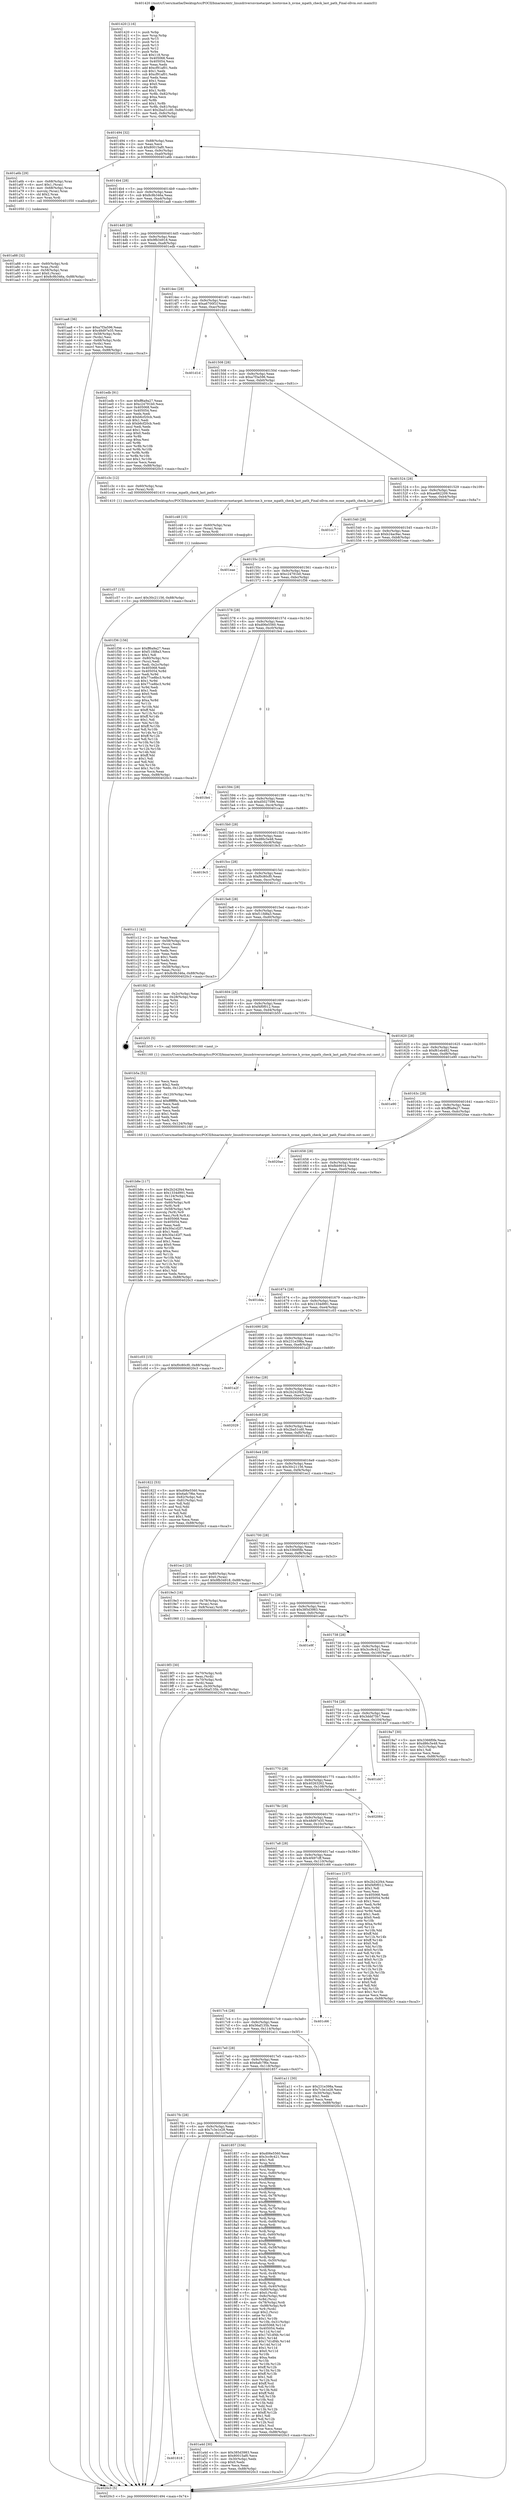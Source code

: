 digraph "0x401420" {
  label = "0x401420 (/mnt/c/Users/mathe/Desktop/tcc/POCII/binaries/extr_linuxdriversnvmetarget..hostnvme.h_nvme_mpath_check_last_path_Final-ollvm.out::main(0))"
  labelloc = "t"
  node[shape=record]

  Entry [label="",width=0.3,height=0.3,shape=circle,fillcolor=black,style=filled]
  "0x401494" [label="{
     0x401494 [32]\l
     | [instrs]\l
     &nbsp;&nbsp;0x401494 \<+6\>: mov -0x88(%rbp),%eax\l
     &nbsp;&nbsp;0x40149a \<+2\>: mov %eax,%ecx\l
     &nbsp;&nbsp;0x40149c \<+6\>: sub $0x80015af0,%ecx\l
     &nbsp;&nbsp;0x4014a2 \<+6\>: mov %eax,-0x9c(%rbp)\l
     &nbsp;&nbsp;0x4014a8 \<+6\>: mov %ecx,-0xa0(%rbp)\l
     &nbsp;&nbsp;0x4014ae \<+6\>: je 0000000000401a6b \<main+0x64b\>\l
  }"]
  "0x401a6b" [label="{
     0x401a6b [29]\l
     | [instrs]\l
     &nbsp;&nbsp;0x401a6b \<+4\>: mov -0x68(%rbp),%rax\l
     &nbsp;&nbsp;0x401a6f \<+6\>: movl $0x1,(%rax)\l
     &nbsp;&nbsp;0x401a75 \<+4\>: mov -0x68(%rbp),%rax\l
     &nbsp;&nbsp;0x401a79 \<+3\>: movslq (%rax),%rax\l
     &nbsp;&nbsp;0x401a7c \<+4\>: shl $0x2,%rax\l
     &nbsp;&nbsp;0x401a80 \<+3\>: mov %rax,%rdi\l
     &nbsp;&nbsp;0x401a83 \<+5\>: call 0000000000401050 \<malloc@plt\>\l
     | [calls]\l
     &nbsp;&nbsp;0x401050 \{1\} (unknown)\l
  }"]
  "0x4014b4" [label="{
     0x4014b4 [28]\l
     | [instrs]\l
     &nbsp;&nbsp;0x4014b4 \<+5\>: jmp 00000000004014b9 \<main+0x99\>\l
     &nbsp;&nbsp;0x4014b9 \<+6\>: mov -0x9c(%rbp),%eax\l
     &nbsp;&nbsp;0x4014bf \<+5\>: sub $0x8c9b346a,%eax\l
     &nbsp;&nbsp;0x4014c4 \<+6\>: mov %eax,-0xa4(%rbp)\l
     &nbsp;&nbsp;0x4014ca \<+6\>: je 0000000000401aa8 \<main+0x688\>\l
  }"]
  Exit [label="",width=0.3,height=0.3,shape=circle,fillcolor=black,style=filled,peripheries=2]
  "0x401aa8" [label="{
     0x401aa8 [36]\l
     | [instrs]\l
     &nbsp;&nbsp;0x401aa8 \<+5\>: mov $0xa7f3a596,%eax\l
     &nbsp;&nbsp;0x401aad \<+5\>: mov $0x48d97e35,%ecx\l
     &nbsp;&nbsp;0x401ab2 \<+4\>: mov -0x58(%rbp),%rdx\l
     &nbsp;&nbsp;0x401ab6 \<+2\>: mov (%rdx),%esi\l
     &nbsp;&nbsp;0x401ab8 \<+4\>: mov -0x68(%rbp),%rdx\l
     &nbsp;&nbsp;0x401abc \<+2\>: cmp (%rdx),%esi\l
     &nbsp;&nbsp;0x401abe \<+3\>: cmovl %ecx,%eax\l
     &nbsp;&nbsp;0x401ac1 \<+6\>: mov %eax,-0x88(%rbp)\l
     &nbsp;&nbsp;0x401ac7 \<+5\>: jmp 00000000004020c3 \<main+0xca3\>\l
  }"]
  "0x4014d0" [label="{
     0x4014d0 [28]\l
     | [instrs]\l
     &nbsp;&nbsp;0x4014d0 \<+5\>: jmp 00000000004014d5 \<main+0xb5\>\l
     &nbsp;&nbsp;0x4014d5 \<+6\>: mov -0x9c(%rbp),%eax\l
     &nbsp;&nbsp;0x4014db \<+5\>: sub $0x9fb34918,%eax\l
     &nbsp;&nbsp;0x4014e0 \<+6\>: mov %eax,-0xa8(%rbp)\l
     &nbsp;&nbsp;0x4014e6 \<+6\>: je 0000000000401edb \<main+0xabb\>\l
  }"]
  "0x401c57" [label="{
     0x401c57 [15]\l
     | [instrs]\l
     &nbsp;&nbsp;0x401c57 \<+10\>: movl $0x30c21156,-0x88(%rbp)\l
     &nbsp;&nbsp;0x401c61 \<+5\>: jmp 00000000004020c3 \<main+0xca3\>\l
  }"]
  "0x401edb" [label="{
     0x401edb [91]\l
     | [instrs]\l
     &nbsp;&nbsp;0x401edb \<+5\>: mov $0xff6a9a27,%eax\l
     &nbsp;&nbsp;0x401ee0 \<+5\>: mov $0xc24791b0,%ecx\l
     &nbsp;&nbsp;0x401ee5 \<+7\>: mov 0x405068,%edx\l
     &nbsp;&nbsp;0x401eec \<+7\>: mov 0x405054,%esi\l
     &nbsp;&nbsp;0x401ef3 \<+2\>: mov %edx,%edi\l
     &nbsp;&nbsp;0x401ef5 \<+6\>: add $0xb6cf20cb,%edi\l
     &nbsp;&nbsp;0x401efb \<+3\>: sub $0x1,%edi\l
     &nbsp;&nbsp;0x401efe \<+6\>: sub $0xb6cf20cb,%edi\l
     &nbsp;&nbsp;0x401f04 \<+3\>: imul %edi,%edx\l
     &nbsp;&nbsp;0x401f07 \<+3\>: and $0x1,%edx\l
     &nbsp;&nbsp;0x401f0a \<+3\>: cmp $0x0,%edx\l
     &nbsp;&nbsp;0x401f0d \<+4\>: sete %r8b\l
     &nbsp;&nbsp;0x401f11 \<+3\>: cmp $0xa,%esi\l
     &nbsp;&nbsp;0x401f14 \<+4\>: setl %r9b\l
     &nbsp;&nbsp;0x401f18 \<+3\>: mov %r8b,%r10b\l
     &nbsp;&nbsp;0x401f1b \<+3\>: and %r9b,%r10b\l
     &nbsp;&nbsp;0x401f1e \<+3\>: xor %r9b,%r8b\l
     &nbsp;&nbsp;0x401f21 \<+3\>: or %r8b,%r10b\l
     &nbsp;&nbsp;0x401f24 \<+4\>: test $0x1,%r10b\l
     &nbsp;&nbsp;0x401f28 \<+3\>: cmovne %ecx,%eax\l
     &nbsp;&nbsp;0x401f2b \<+6\>: mov %eax,-0x88(%rbp)\l
     &nbsp;&nbsp;0x401f31 \<+5\>: jmp 00000000004020c3 \<main+0xca3\>\l
  }"]
  "0x4014ec" [label="{
     0x4014ec [28]\l
     | [instrs]\l
     &nbsp;&nbsp;0x4014ec \<+5\>: jmp 00000000004014f1 \<main+0xd1\>\l
     &nbsp;&nbsp;0x4014f1 \<+6\>: mov -0x9c(%rbp),%eax\l
     &nbsp;&nbsp;0x4014f7 \<+5\>: sub $0xa6700f1f,%eax\l
     &nbsp;&nbsp;0x4014fc \<+6\>: mov %eax,-0xac(%rbp)\l
     &nbsp;&nbsp;0x401502 \<+6\>: je 0000000000401d1d \<main+0x8fd\>\l
  }"]
  "0x401c48" [label="{
     0x401c48 [15]\l
     | [instrs]\l
     &nbsp;&nbsp;0x401c48 \<+4\>: mov -0x60(%rbp),%rax\l
     &nbsp;&nbsp;0x401c4c \<+3\>: mov (%rax),%rax\l
     &nbsp;&nbsp;0x401c4f \<+3\>: mov %rax,%rdi\l
     &nbsp;&nbsp;0x401c52 \<+5\>: call 0000000000401030 \<free@plt\>\l
     | [calls]\l
     &nbsp;&nbsp;0x401030 \{1\} (unknown)\l
  }"]
  "0x401d1d" [label="{
     0x401d1d\l
  }", style=dashed]
  "0x401508" [label="{
     0x401508 [28]\l
     | [instrs]\l
     &nbsp;&nbsp;0x401508 \<+5\>: jmp 000000000040150d \<main+0xed\>\l
     &nbsp;&nbsp;0x40150d \<+6\>: mov -0x9c(%rbp),%eax\l
     &nbsp;&nbsp;0x401513 \<+5\>: sub $0xa7f3a596,%eax\l
     &nbsp;&nbsp;0x401518 \<+6\>: mov %eax,-0xb0(%rbp)\l
     &nbsp;&nbsp;0x40151e \<+6\>: je 0000000000401c3c \<main+0x81c\>\l
  }"]
  "0x401b8e" [label="{
     0x401b8e [117]\l
     | [instrs]\l
     &nbsp;&nbsp;0x401b8e \<+5\>: mov $0x2b242f44,%ecx\l
     &nbsp;&nbsp;0x401b93 \<+5\>: mov $0x1334d991,%edx\l
     &nbsp;&nbsp;0x401b98 \<+6\>: mov -0x124(%rbp),%esi\l
     &nbsp;&nbsp;0x401b9e \<+3\>: imul %eax,%esi\l
     &nbsp;&nbsp;0x401ba1 \<+4\>: mov -0x60(%rbp),%r8\l
     &nbsp;&nbsp;0x401ba5 \<+3\>: mov (%r8),%r8\l
     &nbsp;&nbsp;0x401ba8 \<+4\>: mov -0x58(%rbp),%r9\l
     &nbsp;&nbsp;0x401bac \<+3\>: movslq (%r9),%r9\l
     &nbsp;&nbsp;0x401baf \<+4\>: mov %esi,(%r8,%r9,4)\l
     &nbsp;&nbsp;0x401bb3 \<+7\>: mov 0x405068,%eax\l
     &nbsp;&nbsp;0x401bba \<+7\>: mov 0x405054,%esi\l
     &nbsp;&nbsp;0x401bc1 \<+2\>: mov %eax,%edi\l
     &nbsp;&nbsp;0x401bc3 \<+6\>: add $0x30a1d2f7,%edi\l
     &nbsp;&nbsp;0x401bc9 \<+3\>: sub $0x1,%edi\l
     &nbsp;&nbsp;0x401bcc \<+6\>: sub $0x30a1d2f7,%edi\l
     &nbsp;&nbsp;0x401bd2 \<+3\>: imul %edi,%eax\l
     &nbsp;&nbsp;0x401bd5 \<+3\>: and $0x1,%eax\l
     &nbsp;&nbsp;0x401bd8 \<+3\>: cmp $0x0,%eax\l
     &nbsp;&nbsp;0x401bdb \<+4\>: sete %r10b\l
     &nbsp;&nbsp;0x401bdf \<+3\>: cmp $0xa,%esi\l
     &nbsp;&nbsp;0x401be2 \<+4\>: setl %r11b\l
     &nbsp;&nbsp;0x401be6 \<+3\>: mov %r10b,%bl\l
     &nbsp;&nbsp;0x401be9 \<+3\>: and %r11b,%bl\l
     &nbsp;&nbsp;0x401bec \<+3\>: xor %r11b,%r10b\l
     &nbsp;&nbsp;0x401bef \<+3\>: or %r10b,%bl\l
     &nbsp;&nbsp;0x401bf2 \<+3\>: test $0x1,%bl\l
     &nbsp;&nbsp;0x401bf5 \<+3\>: cmovne %edx,%ecx\l
     &nbsp;&nbsp;0x401bf8 \<+6\>: mov %ecx,-0x88(%rbp)\l
     &nbsp;&nbsp;0x401bfe \<+5\>: jmp 00000000004020c3 \<main+0xca3\>\l
  }"]
  "0x401c3c" [label="{
     0x401c3c [12]\l
     | [instrs]\l
     &nbsp;&nbsp;0x401c3c \<+4\>: mov -0x60(%rbp),%rax\l
     &nbsp;&nbsp;0x401c40 \<+3\>: mov (%rax),%rdi\l
     &nbsp;&nbsp;0x401c43 \<+5\>: call 0000000000401410 \<nvme_mpath_check_last_path\>\l
     | [calls]\l
     &nbsp;&nbsp;0x401410 \{1\} (/mnt/c/Users/mathe/Desktop/tcc/POCII/binaries/extr_linuxdriversnvmetarget..hostnvme.h_nvme_mpath_check_last_path_Final-ollvm.out::nvme_mpath_check_last_path)\l
  }"]
  "0x401524" [label="{
     0x401524 [28]\l
     | [instrs]\l
     &nbsp;&nbsp;0x401524 \<+5\>: jmp 0000000000401529 \<main+0x109\>\l
     &nbsp;&nbsp;0x401529 \<+6\>: mov -0x9c(%rbp),%eax\l
     &nbsp;&nbsp;0x40152f \<+5\>: sub $0xae662209,%eax\l
     &nbsp;&nbsp;0x401534 \<+6\>: mov %eax,-0xb4(%rbp)\l
     &nbsp;&nbsp;0x40153a \<+6\>: je 0000000000401cc7 \<main+0x8a7\>\l
  }"]
  "0x401b5a" [label="{
     0x401b5a [52]\l
     | [instrs]\l
     &nbsp;&nbsp;0x401b5a \<+2\>: xor %ecx,%ecx\l
     &nbsp;&nbsp;0x401b5c \<+5\>: mov $0x2,%edx\l
     &nbsp;&nbsp;0x401b61 \<+6\>: mov %edx,-0x120(%rbp)\l
     &nbsp;&nbsp;0x401b67 \<+1\>: cltd\l
     &nbsp;&nbsp;0x401b68 \<+6\>: mov -0x120(%rbp),%esi\l
     &nbsp;&nbsp;0x401b6e \<+2\>: idiv %esi\l
     &nbsp;&nbsp;0x401b70 \<+6\>: imul $0xfffffffe,%edx,%edx\l
     &nbsp;&nbsp;0x401b76 \<+2\>: mov %ecx,%edi\l
     &nbsp;&nbsp;0x401b78 \<+2\>: sub %edx,%edi\l
     &nbsp;&nbsp;0x401b7a \<+2\>: mov %ecx,%edx\l
     &nbsp;&nbsp;0x401b7c \<+3\>: sub $0x1,%edx\l
     &nbsp;&nbsp;0x401b7f \<+2\>: add %edx,%edi\l
     &nbsp;&nbsp;0x401b81 \<+2\>: sub %edi,%ecx\l
     &nbsp;&nbsp;0x401b83 \<+6\>: mov %ecx,-0x124(%rbp)\l
     &nbsp;&nbsp;0x401b89 \<+5\>: call 0000000000401160 \<next_i\>\l
     | [calls]\l
     &nbsp;&nbsp;0x401160 \{1\} (/mnt/c/Users/mathe/Desktop/tcc/POCII/binaries/extr_linuxdriversnvmetarget..hostnvme.h_nvme_mpath_check_last_path_Final-ollvm.out::next_i)\l
  }"]
  "0x401cc7" [label="{
     0x401cc7\l
  }", style=dashed]
  "0x401540" [label="{
     0x401540 [28]\l
     | [instrs]\l
     &nbsp;&nbsp;0x401540 \<+5\>: jmp 0000000000401545 \<main+0x125\>\l
     &nbsp;&nbsp;0x401545 \<+6\>: mov -0x9c(%rbp),%eax\l
     &nbsp;&nbsp;0x40154b \<+5\>: sub $0xb24ac9ac,%eax\l
     &nbsp;&nbsp;0x401550 \<+6\>: mov %eax,-0xb8(%rbp)\l
     &nbsp;&nbsp;0x401556 \<+6\>: je 0000000000401eae \<main+0xa8e\>\l
  }"]
  "0x401a88" [label="{
     0x401a88 [32]\l
     | [instrs]\l
     &nbsp;&nbsp;0x401a88 \<+4\>: mov -0x60(%rbp),%rdi\l
     &nbsp;&nbsp;0x401a8c \<+3\>: mov %rax,(%rdi)\l
     &nbsp;&nbsp;0x401a8f \<+4\>: mov -0x58(%rbp),%rax\l
     &nbsp;&nbsp;0x401a93 \<+6\>: movl $0x0,(%rax)\l
     &nbsp;&nbsp;0x401a99 \<+10\>: movl $0x8c9b346a,-0x88(%rbp)\l
     &nbsp;&nbsp;0x401aa3 \<+5\>: jmp 00000000004020c3 \<main+0xca3\>\l
  }"]
  "0x401eae" [label="{
     0x401eae\l
  }", style=dashed]
  "0x40155c" [label="{
     0x40155c [28]\l
     | [instrs]\l
     &nbsp;&nbsp;0x40155c \<+5\>: jmp 0000000000401561 \<main+0x141\>\l
     &nbsp;&nbsp;0x401561 \<+6\>: mov -0x9c(%rbp),%eax\l
     &nbsp;&nbsp;0x401567 \<+5\>: sub $0xc24791b0,%eax\l
     &nbsp;&nbsp;0x40156c \<+6\>: mov %eax,-0xbc(%rbp)\l
     &nbsp;&nbsp;0x401572 \<+6\>: je 0000000000401f36 \<main+0xb16\>\l
  }"]
  "0x401818" [label="{
     0x401818\l
  }", style=dashed]
  "0x401f36" [label="{
     0x401f36 [156]\l
     | [instrs]\l
     &nbsp;&nbsp;0x401f36 \<+5\>: mov $0xff6a9a27,%eax\l
     &nbsp;&nbsp;0x401f3b \<+5\>: mov $0xf11fd8a3,%ecx\l
     &nbsp;&nbsp;0x401f40 \<+2\>: mov $0x1,%dl\l
     &nbsp;&nbsp;0x401f42 \<+4\>: mov -0x80(%rbp),%rsi\l
     &nbsp;&nbsp;0x401f46 \<+2\>: mov (%rsi),%edi\l
     &nbsp;&nbsp;0x401f48 \<+3\>: mov %edi,-0x2c(%rbp)\l
     &nbsp;&nbsp;0x401f4b \<+7\>: mov 0x405068,%edi\l
     &nbsp;&nbsp;0x401f52 \<+8\>: mov 0x405054,%r8d\l
     &nbsp;&nbsp;0x401f5a \<+3\>: mov %edi,%r9d\l
     &nbsp;&nbsp;0x401f5d \<+7\>: add $0x77ce8bc3,%r9d\l
     &nbsp;&nbsp;0x401f64 \<+4\>: sub $0x1,%r9d\l
     &nbsp;&nbsp;0x401f68 \<+7\>: sub $0x77ce8bc3,%r9d\l
     &nbsp;&nbsp;0x401f6f \<+4\>: imul %r9d,%edi\l
     &nbsp;&nbsp;0x401f73 \<+3\>: and $0x1,%edi\l
     &nbsp;&nbsp;0x401f76 \<+3\>: cmp $0x0,%edi\l
     &nbsp;&nbsp;0x401f79 \<+4\>: sete %r10b\l
     &nbsp;&nbsp;0x401f7d \<+4\>: cmp $0xa,%r8d\l
     &nbsp;&nbsp;0x401f81 \<+4\>: setl %r11b\l
     &nbsp;&nbsp;0x401f85 \<+3\>: mov %r10b,%bl\l
     &nbsp;&nbsp;0x401f88 \<+3\>: xor $0xff,%bl\l
     &nbsp;&nbsp;0x401f8b \<+3\>: mov %r11b,%r14b\l
     &nbsp;&nbsp;0x401f8e \<+4\>: xor $0xff,%r14b\l
     &nbsp;&nbsp;0x401f92 \<+3\>: xor $0x1,%dl\l
     &nbsp;&nbsp;0x401f95 \<+3\>: mov %bl,%r15b\l
     &nbsp;&nbsp;0x401f98 \<+4\>: and $0xff,%r15b\l
     &nbsp;&nbsp;0x401f9c \<+3\>: and %dl,%r10b\l
     &nbsp;&nbsp;0x401f9f \<+3\>: mov %r14b,%r12b\l
     &nbsp;&nbsp;0x401fa2 \<+4\>: and $0xff,%r12b\l
     &nbsp;&nbsp;0x401fa6 \<+3\>: and %dl,%r11b\l
     &nbsp;&nbsp;0x401fa9 \<+3\>: or %r10b,%r15b\l
     &nbsp;&nbsp;0x401fac \<+3\>: or %r11b,%r12b\l
     &nbsp;&nbsp;0x401faf \<+3\>: xor %r12b,%r15b\l
     &nbsp;&nbsp;0x401fb2 \<+3\>: or %r14b,%bl\l
     &nbsp;&nbsp;0x401fb5 \<+3\>: xor $0xff,%bl\l
     &nbsp;&nbsp;0x401fb8 \<+3\>: or $0x1,%dl\l
     &nbsp;&nbsp;0x401fbb \<+2\>: and %dl,%bl\l
     &nbsp;&nbsp;0x401fbd \<+3\>: or %bl,%r15b\l
     &nbsp;&nbsp;0x401fc0 \<+4\>: test $0x1,%r15b\l
     &nbsp;&nbsp;0x401fc4 \<+3\>: cmovne %ecx,%eax\l
     &nbsp;&nbsp;0x401fc7 \<+6\>: mov %eax,-0x88(%rbp)\l
     &nbsp;&nbsp;0x401fcd \<+5\>: jmp 00000000004020c3 \<main+0xca3\>\l
  }"]
  "0x401578" [label="{
     0x401578 [28]\l
     | [instrs]\l
     &nbsp;&nbsp;0x401578 \<+5\>: jmp 000000000040157d \<main+0x15d\>\l
     &nbsp;&nbsp;0x40157d \<+6\>: mov -0x9c(%rbp),%eax\l
     &nbsp;&nbsp;0x401583 \<+5\>: sub $0xd06e5560,%eax\l
     &nbsp;&nbsp;0x401588 \<+6\>: mov %eax,-0xc0(%rbp)\l
     &nbsp;&nbsp;0x40158e \<+6\>: je 0000000000401fe4 \<main+0xbc4\>\l
  }"]
  "0x401a4d" [label="{
     0x401a4d [30]\l
     | [instrs]\l
     &nbsp;&nbsp;0x401a4d \<+5\>: mov $0x385d3983,%eax\l
     &nbsp;&nbsp;0x401a52 \<+5\>: mov $0x80015af0,%ecx\l
     &nbsp;&nbsp;0x401a57 \<+3\>: mov -0x30(%rbp),%edx\l
     &nbsp;&nbsp;0x401a5a \<+3\>: cmp $0x0,%edx\l
     &nbsp;&nbsp;0x401a5d \<+3\>: cmove %ecx,%eax\l
     &nbsp;&nbsp;0x401a60 \<+6\>: mov %eax,-0x88(%rbp)\l
     &nbsp;&nbsp;0x401a66 \<+5\>: jmp 00000000004020c3 \<main+0xca3\>\l
  }"]
  "0x401fe4" [label="{
     0x401fe4\l
  }", style=dashed]
  "0x401594" [label="{
     0x401594 [28]\l
     | [instrs]\l
     &nbsp;&nbsp;0x401594 \<+5\>: jmp 0000000000401599 \<main+0x179\>\l
     &nbsp;&nbsp;0x401599 \<+6\>: mov -0x9c(%rbp),%eax\l
     &nbsp;&nbsp;0x40159f \<+5\>: sub $0xd5027596,%eax\l
     &nbsp;&nbsp;0x4015a4 \<+6\>: mov %eax,-0xc4(%rbp)\l
     &nbsp;&nbsp;0x4015aa \<+6\>: je 0000000000401ca3 \<main+0x883\>\l
  }"]
  "0x4019f3" [label="{
     0x4019f3 [30]\l
     | [instrs]\l
     &nbsp;&nbsp;0x4019f3 \<+4\>: mov -0x70(%rbp),%rdi\l
     &nbsp;&nbsp;0x4019f7 \<+2\>: mov %eax,(%rdi)\l
     &nbsp;&nbsp;0x4019f9 \<+4\>: mov -0x70(%rbp),%rdi\l
     &nbsp;&nbsp;0x4019fd \<+2\>: mov (%rdi),%eax\l
     &nbsp;&nbsp;0x4019ff \<+3\>: mov %eax,-0x30(%rbp)\l
     &nbsp;&nbsp;0x401a02 \<+10\>: movl $0x56af135b,-0x88(%rbp)\l
     &nbsp;&nbsp;0x401a0c \<+5\>: jmp 00000000004020c3 \<main+0xca3\>\l
  }"]
  "0x401ca3" [label="{
     0x401ca3\l
  }", style=dashed]
  "0x4015b0" [label="{
     0x4015b0 [28]\l
     | [instrs]\l
     &nbsp;&nbsp;0x4015b0 \<+5\>: jmp 00000000004015b5 \<main+0x195\>\l
     &nbsp;&nbsp;0x4015b5 \<+6\>: mov -0x9c(%rbp),%eax\l
     &nbsp;&nbsp;0x4015bb \<+5\>: sub $0xd86c5e48,%eax\l
     &nbsp;&nbsp;0x4015c0 \<+6\>: mov %eax,-0xc8(%rbp)\l
     &nbsp;&nbsp;0x4015c6 \<+6\>: je 00000000004019c5 \<main+0x5a5\>\l
  }"]
  "0x4017fc" [label="{
     0x4017fc [28]\l
     | [instrs]\l
     &nbsp;&nbsp;0x4017fc \<+5\>: jmp 0000000000401801 \<main+0x3e1\>\l
     &nbsp;&nbsp;0x401801 \<+6\>: mov -0x9c(%rbp),%eax\l
     &nbsp;&nbsp;0x401807 \<+5\>: sub $0x7c3e1e28,%eax\l
     &nbsp;&nbsp;0x40180c \<+6\>: mov %eax,-0x11c(%rbp)\l
     &nbsp;&nbsp;0x401812 \<+6\>: je 0000000000401a4d \<main+0x62d\>\l
  }"]
  "0x4019c5" [label="{
     0x4019c5\l
  }", style=dashed]
  "0x4015cc" [label="{
     0x4015cc [28]\l
     | [instrs]\l
     &nbsp;&nbsp;0x4015cc \<+5\>: jmp 00000000004015d1 \<main+0x1b1\>\l
     &nbsp;&nbsp;0x4015d1 \<+6\>: mov -0x9c(%rbp),%eax\l
     &nbsp;&nbsp;0x4015d7 \<+5\>: sub $0xf0c80cf0,%eax\l
     &nbsp;&nbsp;0x4015dc \<+6\>: mov %eax,-0xcc(%rbp)\l
     &nbsp;&nbsp;0x4015e2 \<+6\>: je 0000000000401c12 \<main+0x7f2\>\l
  }"]
  "0x401857" [label="{
     0x401857 [336]\l
     | [instrs]\l
     &nbsp;&nbsp;0x401857 \<+5\>: mov $0xd06e5560,%eax\l
     &nbsp;&nbsp;0x40185c \<+5\>: mov $0x3cc9c421,%ecx\l
     &nbsp;&nbsp;0x401861 \<+2\>: mov $0x1,%dl\l
     &nbsp;&nbsp;0x401863 \<+3\>: mov %rsp,%rsi\l
     &nbsp;&nbsp;0x401866 \<+4\>: add $0xfffffffffffffff0,%rsi\l
     &nbsp;&nbsp;0x40186a \<+3\>: mov %rsi,%rsp\l
     &nbsp;&nbsp;0x40186d \<+4\>: mov %rsi,-0x80(%rbp)\l
     &nbsp;&nbsp;0x401871 \<+3\>: mov %rsp,%rsi\l
     &nbsp;&nbsp;0x401874 \<+4\>: add $0xfffffffffffffff0,%rsi\l
     &nbsp;&nbsp;0x401878 \<+3\>: mov %rsi,%rsp\l
     &nbsp;&nbsp;0x40187b \<+3\>: mov %rsp,%rdi\l
     &nbsp;&nbsp;0x40187e \<+4\>: add $0xfffffffffffffff0,%rdi\l
     &nbsp;&nbsp;0x401882 \<+3\>: mov %rdi,%rsp\l
     &nbsp;&nbsp;0x401885 \<+4\>: mov %rdi,-0x78(%rbp)\l
     &nbsp;&nbsp;0x401889 \<+3\>: mov %rsp,%rdi\l
     &nbsp;&nbsp;0x40188c \<+4\>: add $0xfffffffffffffff0,%rdi\l
     &nbsp;&nbsp;0x401890 \<+3\>: mov %rdi,%rsp\l
     &nbsp;&nbsp;0x401893 \<+4\>: mov %rdi,-0x70(%rbp)\l
     &nbsp;&nbsp;0x401897 \<+3\>: mov %rsp,%rdi\l
     &nbsp;&nbsp;0x40189a \<+4\>: add $0xfffffffffffffff0,%rdi\l
     &nbsp;&nbsp;0x40189e \<+3\>: mov %rdi,%rsp\l
     &nbsp;&nbsp;0x4018a1 \<+4\>: mov %rdi,-0x68(%rbp)\l
     &nbsp;&nbsp;0x4018a5 \<+3\>: mov %rsp,%rdi\l
     &nbsp;&nbsp;0x4018a8 \<+4\>: add $0xfffffffffffffff0,%rdi\l
     &nbsp;&nbsp;0x4018ac \<+3\>: mov %rdi,%rsp\l
     &nbsp;&nbsp;0x4018af \<+4\>: mov %rdi,-0x60(%rbp)\l
     &nbsp;&nbsp;0x4018b3 \<+3\>: mov %rsp,%rdi\l
     &nbsp;&nbsp;0x4018b6 \<+4\>: add $0xfffffffffffffff0,%rdi\l
     &nbsp;&nbsp;0x4018ba \<+3\>: mov %rdi,%rsp\l
     &nbsp;&nbsp;0x4018bd \<+4\>: mov %rdi,-0x58(%rbp)\l
     &nbsp;&nbsp;0x4018c1 \<+3\>: mov %rsp,%rdi\l
     &nbsp;&nbsp;0x4018c4 \<+4\>: add $0xfffffffffffffff0,%rdi\l
     &nbsp;&nbsp;0x4018c8 \<+3\>: mov %rdi,%rsp\l
     &nbsp;&nbsp;0x4018cb \<+4\>: mov %rdi,-0x50(%rbp)\l
     &nbsp;&nbsp;0x4018cf \<+3\>: mov %rsp,%rdi\l
     &nbsp;&nbsp;0x4018d2 \<+4\>: add $0xfffffffffffffff0,%rdi\l
     &nbsp;&nbsp;0x4018d6 \<+3\>: mov %rdi,%rsp\l
     &nbsp;&nbsp;0x4018d9 \<+4\>: mov %rdi,-0x48(%rbp)\l
     &nbsp;&nbsp;0x4018dd \<+3\>: mov %rsp,%rdi\l
     &nbsp;&nbsp;0x4018e0 \<+4\>: add $0xfffffffffffffff0,%rdi\l
     &nbsp;&nbsp;0x4018e4 \<+3\>: mov %rdi,%rsp\l
     &nbsp;&nbsp;0x4018e7 \<+4\>: mov %rdi,-0x40(%rbp)\l
     &nbsp;&nbsp;0x4018eb \<+4\>: mov -0x80(%rbp),%rdi\l
     &nbsp;&nbsp;0x4018ef \<+6\>: movl $0x0,(%rdi)\l
     &nbsp;&nbsp;0x4018f5 \<+7\>: mov -0x8c(%rbp),%r8d\l
     &nbsp;&nbsp;0x4018fc \<+3\>: mov %r8d,(%rsi)\l
     &nbsp;&nbsp;0x4018ff \<+4\>: mov -0x78(%rbp),%rdi\l
     &nbsp;&nbsp;0x401903 \<+7\>: mov -0x98(%rbp),%r9\l
     &nbsp;&nbsp;0x40190a \<+3\>: mov %r9,(%rdi)\l
     &nbsp;&nbsp;0x40190d \<+3\>: cmpl $0x2,(%rsi)\l
     &nbsp;&nbsp;0x401910 \<+4\>: setne %r10b\l
     &nbsp;&nbsp;0x401914 \<+4\>: and $0x1,%r10b\l
     &nbsp;&nbsp;0x401918 \<+4\>: mov %r10b,-0x31(%rbp)\l
     &nbsp;&nbsp;0x40191c \<+8\>: mov 0x405068,%r11d\l
     &nbsp;&nbsp;0x401924 \<+7\>: mov 0x405054,%ebx\l
     &nbsp;&nbsp;0x40192b \<+3\>: mov %r11d,%r14d\l
     &nbsp;&nbsp;0x40192e \<+7\>: sub $0x17d1df4b,%r14d\l
     &nbsp;&nbsp;0x401935 \<+4\>: sub $0x1,%r14d\l
     &nbsp;&nbsp;0x401939 \<+7\>: add $0x17d1df4b,%r14d\l
     &nbsp;&nbsp;0x401940 \<+4\>: imul %r14d,%r11d\l
     &nbsp;&nbsp;0x401944 \<+4\>: and $0x1,%r11d\l
     &nbsp;&nbsp;0x401948 \<+4\>: cmp $0x0,%r11d\l
     &nbsp;&nbsp;0x40194c \<+4\>: sete %r10b\l
     &nbsp;&nbsp;0x401950 \<+3\>: cmp $0xa,%ebx\l
     &nbsp;&nbsp;0x401953 \<+4\>: setl %r15b\l
     &nbsp;&nbsp;0x401957 \<+3\>: mov %r10b,%r12b\l
     &nbsp;&nbsp;0x40195a \<+4\>: xor $0xff,%r12b\l
     &nbsp;&nbsp;0x40195e \<+3\>: mov %r15b,%r13b\l
     &nbsp;&nbsp;0x401961 \<+4\>: xor $0xff,%r13b\l
     &nbsp;&nbsp;0x401965 \<+3\>: xor $0x1,%dl\l
     &nbsp;&nbsp;0x401968 \<+3\>: mov %r12b,%sil\l
     &nbsp;&nbsp;0x40196b \<+4\>: and $0xff,%sil\l
     &nbsp;&nbsp;0x40196f \<+3\>: and %dl,%r10b\l
     &nbsp;&nbsp;0x401972 \<+3\>: mov %r13b,%dil\l
     &nbsp;&nbsp;0x401975 \<+4\>: and $0xff,%dil\l
     &nbsp;&nbsp;0x401979 \<+3\>: and %dl,%r15b\l
     &nbsp;&nbsp;0x40197c \<+3\>: or %r10b,%sil\l
     &nbsp;&nbsp;0x40197f \<+3\>: or %r15b,%dil\l
     &nbsp;&nbsp;0x401982 \<+3\>: xor %dil,%sil\l
     &nbsp;&nbsp;0x401985 \<+3\>: or %r13b,%r12b\l
     &nbsp;&nbsp;0x401988 \<+4\>: xor $0xff,%r12b\l
     &nbsp;&nbsp;0x40198c \<+3\>: or $0x1,%dl\l
     &nbsp;&nbsp;0x40198f \<+3\>: and %dl,%r12b\l
     &nbsp;&nbsp;0x401992 \<+3\>: or %r12b,%sil\l
     &nbsp;&nbsp;0x401995 \<+4\>: test $0x1,%sil\l
     &nbsp;&nbsp;0x401999 \<+3\>: cmovne %ecx,%eax\l
     &nbsp;&nbsp;0x40199c \<+6\>: mov %eax,-0x88(%rbp)\l
     &nbsp;&nbsp;0x4019a2 \<+5\>: jmp 00000000004020c3 \<main+0xca3\>\l
  }"]
  "0x401c12" [label="{
     0x401c12 [42]\l
     | [instrs]\l
     &nbsp;&nbsp;0x401c12 \<+2\>: xor %eax,%eax\l
     &nbsp;&nbsp;0x401c14 \<+4\>: mov -0x58(%rbp),%rcx\l
     &nbsp;&nbsp;0x401c18 \<+2\>: mov (%rcx),%edx\l
     &nbsp;&nbsp;0x401c1a \<+2\>: mov %eax,%esi\l
     &nbsp;&nbsp;0x401c1c \<+2\>: sub %edx,%esi\l
     &nbsp;&nbsp;0x401c1e \<+2\>: mov %eax,%edx\l
     &nbsp;&nbsp;0x401c20 \<+3\>: sub $0x1,%edx\l
     &nbsp;&nbsp;0x401c23 \<+2\>: add %edx,%esi\l
     &nbsp;&nbsp;0x401c25 \<+2\>: sub %esi,%eax\l
     &nbsp;&nbsp;0x401c27 \<+4\>: mov -0x58(%rbp),%rcx\l
     &nbsp;&nbsp;0x401c2b \<+2\>: mov %eax,(%rcx)\l
     &nbsp;&nbsp;0x401c2d \<+10\>: movl $0x8c9b346a,-0x88(%rbp)\l
     &nbsp;&nbsp;0x401c37 \<+5\>: jmp 00000000004020c3 \<main+0xca3\>\l
  }"]
  "0x4015e8" [label="{
     0x4015e8 [28]\l
     | [instrs]\l
     &nbsp;&nbsp;0x4015e8 \<+5\>: jmp 00000000004015ed \<main+0x1cd\>\l
     &nbsp;&nbsp;0x4015ed \<+6\>: mov -0x9c(%rbp),%eax\l
     &nbsp;&nbsp;0x4015f3 \<+5\>: sub $0xf11fd8a3,%eax\l
     &nbsp;&nbsp;0x4015f8 \<+6\>: mov %eax,-0xd0(%rbp)\l
     &nbsp;&nbsp;0x4015fe \<+6\>: je 0000000000401fd2 \<main+0xbb2\>\l
  }"]
  "0x4017e0" [label="{
     0x4017e0 [28]\l
     | [instrs]\l
     &nbsp;&nbsp;0x4017e0 \<+5\>: jmp 00000000004017e5 \<main+0x3c5\>\l
     &nbsp;&nbsp;0x4017e5 \<+6\>: mov -0x9c(%rbp),%eax\l
     &nbsp;&nbsp;0x4017eb \<+5\>: sub $0x6afc7f6e,%eax\l
     &nbsp;&nbsp;0x4017f0 \<+6\>: mov %eax,-0x118(%rbp)\l
     &nbsp;&nbsp;0x4017f6 \<+6\>: je 0000000000401857 \<main+0x437\>\l
  }"]
  "0x401fd2" [label="{
     0x401fd2 [18]\l
     | [instrs]\l
     &nbsp;&nbsp;0x401fd2 \<+3\>: mov -0x2c(%rbp),%eax\l
     &nbsp;&nbsp;0x401fd5 \<+4\>: lea -0x28(%rbp),%rsp\l
     &nbsp;&nbsp;0x401fd9 \<+1\>: pop %rbx\l
     &nbsp;&nbsp;0x401fda \<+2\>: pop %r12\l
     &nbsp;&nbsp;0x401fdc \<+2\>: pop %r13\l
     &nbsp;&nbsp;0x401fde \<+2\>: pop %r14\l
     &nbsp;&nbsp;0x401fe0 \<+2\>: pop %r15\l
     &nbsp;&nbsp;0x401fe2 \<+1\>: pop %rbp\l
     &nbsp;&nbsp;0x401fe3 \<+1\>: ret\l
  }"]
  "0x401604" [label="{
     0x401604 [28]\l
     | [instrs]\l
     &nbsp;&nbsp;0x401604 \<+5\>: jmp 0000000000401609 \<main+0x1e9\>\l
     &nbsp;&nbsp;0x401609 \<+6\>: mov -0x9c(%rbp),%eax\l
     &nbsp;&nbsp;0x40160f \<+5\>: sub $0xf4f0f012,%eax\l
     &nbsp;&nbsp;0x401614 \<+6\>: mov %eax,-0xd4(%rbp)\l
     &nbsp;&nbsp;0x40161a \<+6\>: je 0000000000401b55 \<main+0x735\>\l
  }"]
  "0x401a11" [label="{
     0x401a11 [30]\l
     | [instrs]\l
     &nbsp;&nbsp;0x401a11 \<+5\>: mov $0x231e398a,%eax\l
     &nbsp;&nbsp;0x401a16 \<+5\>: mov $0x7c3e1e28,%ecx\l
     &nbsp;&nbsp;0x401a1b \<+3\>: mov -0x30(%rbp),%edx\l
     &nbsp;&nbsp;0x401a1e \<+3\>: cmp $0x1,%edx\l
     &nbsp;&nbsp;0x401a21 \<+3\>: cmovl %ecx,%eax\l
     &nbsp;&nbsp;0x401a24 \<+6\>: mov %eax,-0x88(%rbp)\l
     &nbsp;&nbsp;0x401a2a \<+5\>: jmp 00000000004020c3 \<main+0xca3\>\l
  }"]
  "0x401b55" [label="{
     0x401b55 [5]\l
     | [instrs]\l
     &nbsp;&nbsp;0x401b55 \<+5\>: call 0000000000401160 \<next_i\>\l
     | [calls]\l
     &nbsp;&nbsp;0x401160 \{1\} (/mnt/c/Users/mathe/Desktop/tcc/POCII/binaries/extr_linuxdriversnvmetarget..hostnvme.h_nvme_mpath_check_last_path_Final-ollvm.out::next_i)\l
  }"]
  "0x401620" [label="{
     0x401620 [28]\l
     | [instrs]\l
     &nbsp;&nbsp;0x401620 \<+5\>: jmp 0000000000401625 \<main+0x205\>\l
     &nbsp;&nbsp;0x401625 \<+6\>: mov -0x9c(%rbp),%eax\l
     &nbsp;&nbsp;0x40162b \<+5\>: sub $0xf61eb482,%eax\l
     &nbsp;&nbsp;0x401630 \<+6\>: mov %eax,-0xd8(%rbp)\l
     &nbsp;&nbsp;0x401636 \<+6\>: je 0000000000401e90 \<main+0xa70\>\l
  }"]
  "0x4017c4" [label="{
     0x4017c4 [28]\l
     | [instrs]\l
     &nbsp;&nbsp;0x4017c4 \<+5\>: jmp 00000000004017c9 \<main+0x3a9\>\l
     &nbsp;&nbsp;0x4017c9 \<+6\>: mov -0x9c(%rbp),%eax\l
     &nbsp;&nbsp;0x4017cf \<+5\>: sub $0x56af135b,%eax\l
     &nbsp;&nbsp;0x4017d4 \<+6\>: mov %eax,-0x114(%rbp)\l
     &nbsp;&nbsp;0x4017da \<+6\>: je 0000000000401a11 \<main+0x5f1\>\l
  }"]
  "0x401e90" [label="{
     0x401e90\l
  }", style=dashed]
  "0x40163c" [label="{
     0x40163c [28]\l
     | [instrs]\l
     &nbsp;&nbsp;0x40163c \<+5\>: jmp 0000000000401641 \<main+0x221\>\l
     &nbsp;&nbsp;0x401641 \<+6\>: mov -0x9c(%rbp),%eax\l
     &nbsp;&nbsp;0x401647 \<+5\>: sub $0xff6a9a27,%eax\l
     &nbsp;&nbsp;0x40164c \<+6\>: mov %eax,-0xdc(%rbp)\l
     &nbsp;&nbsp;0x401652 \<+6\>: je 00000000004020ae \<main+0xc8e\>\l
  }"]
  "0x401c66" [label="{
     0x401c66\l
  }", style=dashed]
  "0x4020ae" [label="{
     0x4020ae\l
  }", style=dashed]
  "0x401658" [label="{
     0x401658 [28]\l
     | [instrs]\l
     &nbsp;&nbsp;0x401658 \<+5\>: jmp 000000000040165d \<main+0x23d\>\l
     &nbsp;&nbsp;0x40165d \<+6\>: mov -0x9c(%rbp),%eax\l
     &nbsp;&nbsp;0x401663 \<+5\>: sub $0xfbb991d,%eax\l
     &nbsp;&nbsp;0x401668 \<+6\>: mov %eax,-0xe0(%rbp)\l
     &nbsp;&nbsp;0x40166e \<+6\>: je 0000000000401dda \<main+0x9ba\>\l
  }"]
  "0x4017a8" [label="{
     0x4017a8 [28]\l
     | [instrs]\l
     &nbsp;&nbsp;0x4017a8 \<+5\>: jmp 00000000004017ad \<main+0x38d\>\l
     &nbsp;&nbsp;0x4017ad \<+6\>: mov -0x9c(%rbp),%eax\l
     &nbsp;&nbsp;0x4017b3 \<+5\>: sub $0x4f497cff,%eax\l
     &nbsp;&nbsp;0x4017b8 \<+6\>: mov %eax,-0x110(%rbp)\l
     &nbsp;&nbsp;0x4017be \<+6\>: je 0000000000401c66 \<main+0x846\>\l
  }"]
  "0x401dda" [label="{
     0x401dda\l
  }", style=dashed]
  "0x401674" [label="{
     0x401674 [28]\l
     | [instrs]\l
     &nbsp;&nbsp;0x401674 \<+5\>: jmp 0000000000401679 \<main+0x259\>\l
     &nbsp;&nbsp;0x401679 \<+6\>: mov -0x9c(%rbp),%eax\l
     &nbsp;&nbsp;0x40167f \<+5\>: sub $0x1334d991,%eax\l
     &nbsp;&nbsp;0x401684 \<+6\>: mov %eax,-0xe4(%rbp)\l
     &nbsp;&nbsp;0x40168a \<+6\>: je 0000000000401c03 \<main+0x7e3\>\l
  }"]
  "0x401acc" [label="{
     0x401acc [137]\l
     | [instrs]\l
     &nbsp;&nbsp;0x401acc \<+5\>: mov $0x2b242f44,%eax\l
     &nbsp;&nbsp;0x401ad1 \<+5\>: mov $0xf4f0f012,%ecx\l
     &nbsp;&nbsp;0x401ad6 \<+2\>: mov $0x1,%dl\l
     &nbsp;&nbsp;0x401ad8 \<+2\>: xor %esi,%esi\l
     &nbsp;&nbsp;0x401ada \<+7\>: mov 0x405068,%edi\l
     &nbsp;&nbsp;0x401ae1 \<+8\>: mov 0x405054,%r8d\l
     &nbsp;&nbsp;0x401ae9 \<+3\>: sub $0x1,%esi\l
     &nbsp;&nbsp;0x401aec \<+3\>: mov %edi,%r9d\l
     &nbsp;&nbsp;0x401aef \<+3\>: add %esi,%r9d\l
     &nbsp;&nbsp;0x401af2 \<+4\>: imul %r9d,%edi\l
     &nbsp;&nbsp;0x401af6 \<+3\>: and $0x1,%edi\l
     &nbsp;&nbsp;0x401af9 \<+3\>: cmp $0x0,%edi\l
     &nbsp;&nbsp;0x401afc \<+4\>: sete %r10b\l
     &nbsp;&nbsp;0x401b00 \<+4\>: cmp $0xa,%r8d\l
     &nbsp;&nbsp;0x401b04 \<+4\>: setl %r11b\l
     &nbsp;&nbsp;0x401b08 \<+3\>: mov %r10b,%bl\l
     &nbsp;&nbsp;0x401b0b \<+3\>: xor $0xff,%bl\l
     &nbsp;&nbsp;0x401b0e \<+3\>: mov %r11b,%r14b\l
     &nbsp;&nbsp;0x401b11 \<+4\>: xor $0xff,%r14b\l
     &nbsp;&nbsp;0x401b15 \<+3\>: xor $0x0,%dl\l
     &nbsp;&nbsp;0x401b18 \<+3\>: mov %bl,%r15b\l
     &nbsp;&nbsp;0x401b1b \<+4\>: and $0x0,%r15b\l
     &nbsp;&nbsp;0x401b1f \<+3\>: and %dl,%r10b\l
     &nbsp;&nbsp;0x401b22 \<+3\>: mov %r14b,%r12b\l
     &nbsp;&nbsp;0x401b25 \<+4\>: and $0x0,%r12b\l
     &nbsp;&nbsp;0x401b29 \<+3\>: and %dl,%r11b\l
     &nbsp;&nbsp;0x401b2c \<+3\>: or %r10b,%r15b\l
     &nbsp;&nbsp;0x401b2f \<+3\>: or %r11b,%r12b\l
     &nbsp;&nbsp;0x401b32 \<+3\>: xor %r12b,%r15b\l
     &nbsp;&nbsp;0x401b35 \<+3\>: or %r14b,%bl\l
     &nbsp;&nbsp;0x401b38 \<+3\>: xor $0xff,%bl\l
     &nbsp;&nbsp;0x401b3b \<+3\>: or $0x0,%dl\l
     &nbsp;&nbsp;0x401b3e \<+2\>: and %dl,%bl\l
     &nbsp;&nbsp;0x401b40 \<+3\>: or %bl,%r15b\l
     &nbsp;&nbsp;0x401b43 \<+4\>: test $0x1,%r15b\l
     &nbsp;&nbsp;0x401b47 \<+3\>: cmovne %ecx,%eax\l
     &nbsp;&nbsp;0x401b4a \<+6\>: mov %eax,-0x88(%rbp)\l
     &nbsp;&nbsp;0x401b50 \<+5\>: jmp 00000000004020c3 \<main+0xca3\>\l
  }"]
  "0x401c03" [label="{
     0x401c03 [15]\l
     | [instrs]\l
     &nbsp;&nbsp;0x401c03 \<+10\>: movl $0xf0c80cf0,-0x88(%rbp)\l
     &nbsp;&nbsp;0x401c0d \<+5\>: jmp 00000000004020c3 \<main+0xca3\>\l
  }"]
  "0x401690" [label="{
     0x401690 [28]\l
     | [instrs]\l
     &nbsp;&nbsp;0x401690 \<+5\>: jmp 0000000000401695 \<main+0x275\>\l
     &nbsp;&nbsp;0x401695 \<+6\>: mov -0x9c(%rbp),%eax\l
     &nbsp;&nbsp;0x40169b \<+5\>: sub $0x231e398a,%eax\l
     &nbsp;&nbsp;0x4016a0 \<+6\>: mov %eax,-0xe8(%rbp)\l
     &nbsp;&nbsp;0x4016a6 \<+6\>: je 0000000000401a2f \<main+0x60f\>\l
  }"]
  "0x40178c" [label="{
     0x40178c [28]\l
     | [instrs]\l
     &nbsp;&nbsp;0x40178c \<+5\>: jmp 0000000000401791 \<main+0x371\>\l
     &nbsp;&nbsp;0x401791 \<+6\>: mov -0x9c(%rbp),%eax\l
     &nbsp;&nbsp;0x401797 \<+5\>: sub $0x48d97e35,%eax\l
     &nbsp;&nbsp;0x40179c \<+6\>: mov %eax,-0x10c(%rbp)\l
     &nbsp;&nbsp;0x4017a2 \<+6\>: je 0000000000401acc \<main+0x6ac\>\l
  }"]
  "0x401a2f" [label="{
     0x401a2f\l
  }", style=dashed]
  "0x4016ac" [label="{
     0x4016ac [28]\l
     | [instrs]\l
     &nbsp;&nbsp;0x4016ac \<+5\>: jmp 00000000004016b1 \<main+0x291\>\l
     &nbsp;&nbsp;0x4016b1 \<+6\>: mov -0x9c(%rbp),%eax\l
     &nbsp;&nbsp;0x4016b7 \<+5\>: sub $0x2b242f44,%eax\l
     &nbsp;&nbsp;0x4016bc \<+6\>: mov %eax,-0xec(%rbp)\l
     &nbsp;&nbsp;0x4016c2 \<+6\>: je 0000000000402029 \<main+0xc09\>\l
  }"]
  "0x402084" [label="{
     0x402084\l
  }", style=dashed]
  "0x402029" [label="{
     0x402029\l
  }", style=dashed]
  "0x4016c8" [label="{
     0x4016c8 [28]\l
     | [instrs]\l
     &nbsp;&nbsp;0x4016c8 \<+5\>: jmp 00000000004016cd \<main+0x2ad\>\l
     &nbsp;&nbsp;0x4016cd \<+6\>: mov -0x9c(%rbp),%eax\l
     &nbsp;&nbsp;0x4016d3 \<+5\>: sub $0x2ba51cd0,%eax\l
     &nbsp;&nbsp;0x4016d8 \<+6\>: mov %eax,-0xf0(%rbp)\l
     &nbsp;&nbsp;0x4016de \<+6\>: je 0000000000401822 \<main+0x402\>\l
  }"]
  "0x401770" [label="{
     0x401770 [28]\l
     | [instrs]\l
     &nbsp;&nbsp;0x401770 \<+5\>: jmp 0000000000401775 \<main+0x355\>\l
     &nbsp;&nbsp;0x401775 \<+6\>: mov -0x9c(%rbp),%eax\l
     &nbsp;&nbsp;0x40177b \<+5\>: sub $0x40263262,%eax\l
     &nbsp;&nbsp;0x401780 \<+6\>: mov %eax,-0x108(%rbp)\l
     &nbsp;&nbsp;0x401786 \<+6\>: je 0000000000402084 \<main+0xc64\>\l
  }"]
  "0x401822" [label="{
     0x401822 [53]\l
     | [instrs]\l
     &nbsp;&nbsp;0x401822 \<+5\>: mov $0xd06e5560,%eax\l
     &nbsp;&nbsp;0x401827 \<+5\>: mov $0x6afc7f6e,%ecx\l
     &nbsp;&nbsp;0x40182c \<+6\>: mov -0x82(%rbp),%dl\l
     &nbsp;&nbsp;0x401832 \<+7\>: mov -0x81(%rbp),%sil\l
     &nbsp;&nbsp;0x401839 \<+3\>: mov %dl,%dil\l
     &nbsp;&nbsp;0x40183c \<+3\>: and %sil,%dil\l
     &nbsp;&nbsp;0x40183f \<+3\>: xor %sil,%dl\l
     &nbsp;&nbsp;0x401842 \<+3\>: or %dl,%dil\l
     &nbsp;&nbsp;0x401845 \<+4\>: test $0x1,%dil\l
     &nbsp;&nbsp;0x401849 \<+3\>: cmovne %ecx,%eax\l
     &nbsp;&nbsp;0x40184c \<+6\>: mov %eax,-0x88(%rbp)\l
     &nbsp;&nbsp;0x401852 \<+5\>: jmp 00000000004020c3 \<main+0xca3\>\l
  }"]
  "0x4016e4" [label="{
     0x4016e4 [28]\l
     | [instrs]\l
     &nbsp;&nbsp;0x4016e4 \<+5\>: jmp 00000000004016e9 \<main+0x2c9\>\l
     &nbsp;&nbsp;0x4016e9 \<+6\>: mov -0x9c(%rbp),%eax\l
     &nbsp;&nbsp;0x4016ef \<+5\>: sub $0x30c21156,%eax\l
     &nbsp;&nbsp;0x4016f4 \<+6\>: mov %eax,-0xf4(%rbp)\l
     &nbsp;&nbsp;0x4016fa \<+6\>: je 0000000000401ec2 \<main+0xaa2\>\l
  }"]
  "0x4020c3" [label="{
     0x4020c3 [5]\l
     | [instrs]\l
     &nbsp;&nbsp;0x4020c3 \<+5\>: jmp 0000000000401494 \<main+0x74\>\l
  }"]
  "0x401420" [label="{
     0x401420 [116]\l
     | [instrs]\l
     &nbsp;&nbsp;0x401420 \<+1\>: push %rbp\l
     &nbsp;&nbsp;0x401421 \<+3\>: mov %rsp,%rbp\l
     &nbsp;&nbsp;0x401424 \<+2\>: push %r15\l
     &nbsp;&nbsp;0x401426 \<+2\>: push %r14\l
     &nbsp;&nbsp;0x401428 \<+2\>: push %r13\l
     &nbsp;&nbsp;0x40142a \<+2\>: push %r12\l
     &nbsp;&nbsp;0x40142c \<+1\>: push %rbx\l
     &nbsp;&nbsp;0x40142d \<+7\>: sub $0x118,%rsp\l
     &nbsp;&nbsp;0x401434 \<+7\>: mov 0x405068,%eax\l
     &nbsp;&nbsp;0x40143b \<+7\>: mov 0x405054,%ecx\l
     &nbsp;&nbsp;0x401442 \<+2\>: mov %eax,%edx\l
     &nbsp;&nbsp;0x401444 \<+6\>: add $0xcf91af01,%edx\l
     &nbsp;&nbsp;0x40144a \<+3\>: sub $0x1,%edx\l
     &nbsp;&nbsp;0x40144d \<+6\>: sub $0xcf91af01,%edx\l
     &nbsp;&nbsp;0x401453 \<+3\>: imul %edx,%eax\l
     &nbsp;&nbsp;0x401456 \<+3\>: and $0x1,%eax\l
     &nbsp;&nbsp;0x401459 \<+3\>: cmp $0x0,%eax\l
     &nbsp;&nbsp;0x40145c \<+4\>: sete %r8b\l
     &nbsp;&nbsp;0x401460 \<+4\>: and $0x1,%r8b\l
     &nbsp;&nbsp;0x401464 \<+7\>: mov %r8b,-0x82(%rbp)\l
     &nbsp;&nbsp;0x40146b \<+3\>: cmp $0xa,%ecx\l
     &nbsp;&nbsp;0x40146e \<+4\>: setl %r8b\l
     &nbsp;&nbsp;0x401472 \<+4\>: and $0x1,%r8b\l
     &nbsp;&nbsp;0x401476 \<+7\>: mov %r8b,-0x81(%rbp)\l
     &nbsp;&nbsp;0x40147d \<+10\>: movl $0x2ba51cd0,-0x88(%rbp)\l
     &nbsp;&nbsp;0x401487 \<+6\>: mov %edi,-0x8c(%rbp)\l
     &nbsp;&nbsp;0x40148d \<+7\>: mov %rsi,-0x98(%rbp)\l
  }"]
  "0x401d47" [label="{
     0x401d47\l
  }", style=dashed]
  "0x401ec2" [label="{
     0x401ec2 [25]\l
     | [instrs]\l
     &nbsp;&nbsp;0x401ec2 \<+4\>: mov -0x80(%rbp),%rax\l
     &nbsp;&nbsp;0x401ec6 \<+6\>: movl $0x0,(%rax)\l
     &nbsp;&nbsp;0x401ecc \<+10\>: movl $0x9fb34918,-0x88(%rbp)\l
     &nbsp;&nbsp;0x401ed6 \<+5\>: jmp 00000000004020c3 \<main+0xca3\>\l
  }"]
  "0x401700" [label="{
     0x401700 [28]\l
     | [instrs]\l
     &nbsp;&nbsp;0x401700 \<+5\>: jmp 0000000000401705 \<main+0x2e5\>\l
     &nbsp;&nbsp;0x401705 \<+6\>: mov -0x9c(%rbp),%eax\l
     &nbsp;&nbsp;0x40170b \<+5\>: sub $0x3366f0fe,%eax\l
     &nbsp;&nbsp;0x401710 \<+6\>: mov %eax,-0xf8(%rbp)\l
     &nbsp;&nbsp;0x401716 \<+6\>: je 00000000004019e3 \<main+0x5c3\>\l
  }"]
  "0x401754" [label="{
     0x401754 [28]\l
     | [instrs]\l
     &nbsp;&nbsp;0x401754 \<+5\>: jmp 0000000000401759 \<main+0x339\>\l
     &nbsp;&nbsp;0x401759 \<+6\>: mov -0x9c(%rbp),%eax\l
     &nbsp;&nbsp;0x40175f \<+5\>: sub $0x3ddd75b7,%eax\l
     &nbsp;&nbsp;0x401764 \<+6\>: mov %eax,-0x104(%rbp)\l
     &nbsp;&nbsp;0x40176a \<+6\>: je 0000000000401d47 \<main+0x927\>\l
  }"]
  "0x4019e3" [label="{
     0x4019e3 [16]\l
     | [instrs]\l
     &nbsp;&nbsp;0x4019e3 \<+4\>: mov -0x78(%rbp),%rax\l
     &nbsp;&nbsp;0x4019e7 \<+3\>: mov (%rax),%rax\l
     &nbsp;&nbsp;0x4019ea \<+4\>: mov 0x8(%rax),%rdi\l
     &nbsp;&nbsp;0x4019ee \<+5\>: call 0000000000401060 \<atoi@plt\>\l
     | [calls]\l
     &nbsp;&nbsp;0x401060 \{1\} (unknown)\l
  }"]
  "0x40171c" [label="{
     0x40171c [28]\l
     | [instrs]\l
     &nbsp;&nbsp;0x40171c \<+5\>: jmp 0000000000401721 \<main+0x301\>\l
     &nbsp;&nbsp;0x401721 \<+6\>: mov -0x9c(%rbp),%eax\l
     &nbsp;&nbsp;0x401727 \<+5\>: sub $0x385d3983,%eax\l
     &nbsp;&nbsp;0x40172c \<+6\>: mov %eax,-0xfc(%rbp)\l
     &nbsp;&nbsp;0x401732 \<+6\>: je 0000000000401e9f \<main+0xa7f\>\l
  }"]
  "0x4019a7" [label="{
     0x4019a7 [30]\l
     | [instrs]\l
     &nbsp;&nbsp;0x4019a7 \<+5\>: mov $0x3366f0fe,%eax\l
     &nbsp;&nbsp;0x4019ac \<+5\>: mov $0xd86c5e48,%ecx\l
     &nbsp;&nbsp;0x4019b1 \<+3\>: mov -0x31(%rbp),%dl\l
     &nbsp;&nbsp;0x4019b4 \<+3\>: test $0x1,%dl\l
     &nbsp;&nbsp;0x4019b7 \<+3\>: cmovne %ecx,%eax\l
     &nbsp;&nbsp;0x4019ba \<+6\>: mov %eax,-0x88(%rbp)\l
     &nbsp;&nbsp;0x4019c0 \<+5\>: jmp 00000000004020c3 \<main+0xca3\>\l
  }"]
  "0x401e9f" [label="{
     0x401e9f\l
  }", style=dashed]
  "0x401738" [label="{
     0x401738 [28]\l
     | [instrs]\l
     &nbsp;&nbsp;0x401738 \<+5\>: jmp 000000000040173d \<main+0x31d\>\l
     &nbsp;&nbsp;0x40173d \<+6\>: mov -0x9c(%rbp),%eax\l
     &nbsp;&nbsp;0x401743 \<+5\>: sub $0x3cc9c421,%eax\l
     &nbsp;&nbsp;0x401748 \<+6\>: mov %eax,-0x100(%rbp)\l
     &nbsp;&nbsp;0x40174e \<+6\>: je 00000000004019a7 \<main+0x587\>\l
  }"]
  Entry -> "0x401420" [label=" 1"]
  "0x401494" -> "0x401a6b" [label=" 1"]
  "0x401494" -> "0x4014b4" [label=" 17"]
  "0x401fd2" -> Exit [label=" 1"]
  "0x4014b4" -> "0x401aa8" [label=" 2"]
  "0x4014b4" -> "0x4014d0" [label=" 15"]
  "0x401f36" -> "0x4020c3" [label=" 1"]
  "0x4014d0" -> "0x401edb" [label=" 1"]
  "0x4014d0" -> "0x4014ec" [label=" 14"]
  "0x401edb" -> "0x4020c3" [label=" 1"]
  "0x4014ec" -> "0x401d1d" [label=" 0"]
  "0x4014ec" -> "0x401508" [label=" 14"]
  "0x401ec2" -> "0x4020c3" [label=" 1"]
  "0x401508" -> "0x401c3c" [label=" 1"]
  "0x401508" -> "0x401524" [label=" 13"]
  "0x401c57" -> "0x4020c3" [label=" 1"]
  "0x401524" -> "0x401cc7" [label=" 0"]
  "0x401524" -> "0x401540" [label=" 13"]
  "0x401c48" -> "0x401c57" [label=" 1"]
  "0x401540" -> "0x401eae" [label=" 0"]
  "0x401540" -> "0x40155c" [label=" 13"]
  "0x401c3c" -> "0x401c48" [label=" 1"]
  "0x40155c" -> "0x401f36" [label=" 1"]
  "0x40155c" -> "0x401578" [label=" 12"]
  "0x401c12" -> "0x4020c3" [label=" 1"]
  "0x401578" -> "0x401fe4" [label=" 0"]
  "0x401578" -> "0x401594" [label=" 12"]
  "0x401c03" -> "0x4020c3" [label=" 1"]
  "0x401594" -> "0x401ca3" [label=" 0"]
  "0x401594" -> "0x4015b0" [label=" 12"]
  "0x401b5a" -> "0x401b8e" [label=" 1"]
  "0x4015b0" -> "0x4019c5" [label=" 0"]
  "0x4015b0" -> "0x4015cc" [label=" 12"]
  "0x401acc" -> "0x4020c3" [label=" 1"]
  "0x4015cc" -> "0x401c12" [label=" 1"]
  "0x4015cc" -> "0x4015e8" [label=" 11"]
  "0x401aa8" -> "0x4020c3" [label=" 2"]
  "0x4015e8" -> "0x401fd2" [label=" 1"]
  "0x4015e8" -> "0x401604" [label=" 10"]
  "0x401a6b" -> "0x401a88" [label=" 1"]
  "0x401604" -> "0x401b55" [label=" 1"]
  "0x401604" -> "0x401620" [label=" 9"]
  "0x401a4d" -> "0x4020c3" [label=" 1"]
  "0x401620" -> "0x401e90" [label=" 0"]
  "0x401620" -> "0x40163c" [label=" 9"]
  "0x4017fc" -> "0x401a4d" [label=" 1"]
  "0x40163c" -> "0x4020ae" [label=" 0"]
  "0x40163c" -> "0x401658" [label=" 9"]
  "0x401b8e" -> "0x4020c3" [label=" 1"]
  "0x401658" -> "0x401dda" [label=" 0"]
  "0x401658" -> "0x401674" [label=" 9"]
  "0x4019f3" -> "0x4020c3" [label=" 1"]
  "0x401674" -> "0x401c03" [label=" 1"]
  "0x401674" -> "0x401690" [label=" 8"]
  "0x4019e3" -> "0x4019f3" [label=" 1"]
  "0x401690" -> "0x401a2f" [label=" 0"]
  "0x401690" -> "0x4016ac" [label=" 8"]
  "0x401857" -> "0x4020c3" [label=" 1"]
  "0x4016ac" -> "0x402029" [label=" 0"]
  "0x4016ac" -> "0x4016c8" [label=" 8"]
  "0x401b55" -> "0x401b5a" [label=" 1"]
  "0x4016c8" -> "0x401822" [label=" 1"]
  "0x4016c8" -> "0x4016e4" [label=" 7"]
  "0x401822" -> "0x4020c3" [label=" 1"]
  "0x401420" -> "0x401494" [label=" 1"]
  "0x4020c3" -> "0x401494" [label=" 17"]
  "0x4017e0" -> "0x401857" [label=" 1"]
  "0x4016e4" -> "0x401ec2" [label=" 1"]
  "0x4016e4" -> "0x401700" [label=" 6"]
  "0x401a88" -> "0x4020c3" [label=" 1"]
  "0x401700" -> "0x4019e3" [label=" 1"]
  "0x401700" -> "0x40171c" [label=" 5"]
  "0x4017c4" -> "0x401a11" [label=" 1"]
  "0x40171c" -> "0x401e9f" [label=" 0"]
  "0x40171c" -> "0x401738" [label=" 5"]
  "0x4017fc" -> "0x401818" [label=" 0"]
  "0x401738" -> "0x4019a7" [label=" 1"]
  "0x401738" -> "0x401754" [label=" 4"]
  "0x4017c4" -> "0x4017e0" [label=" 2"]
  "0x401754" -> "0x401d47" [label=" 0"]
  "0x401754" -> "0x401770" [label=" 4"]
  "0x4017e0" -> "0x4017fc" [label=" 1"]
  "0x401770" -> "0x402084" [label=" 0"]
  "0x401770" -> "0x40178c" [label=" 4"]
  "0x4019a7" -> "0x4020c3" [label=" 1"]
  "0x40178c" -> "0x401acc" [label=" 1"]
  "0x40178c" -> "0x4017a8" [label=" 3"]
  "0x401a11" -> "0x4020c3" [label=" 1"]
  "0x4017a8" -> "0x401c66" [label=" 0"]
  "0x4017a8" -> "0x4017c4" [label=" 3"]
}
